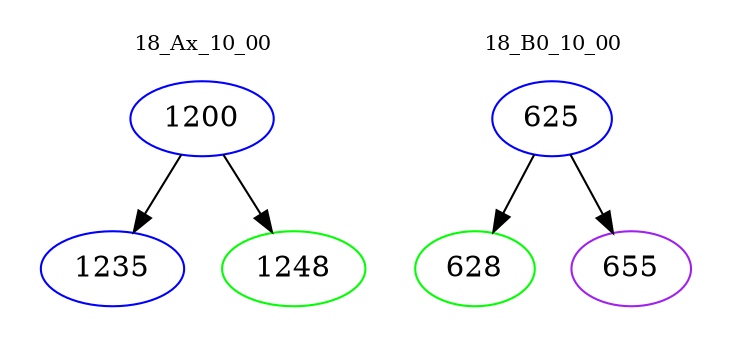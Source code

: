 digraph{
subgraph cluster_0 {
color = white
label = "18_Ax_10_00";
fontsize=10;
T0_1200 [label="1200", color="blue"]
T0_1200 -> T0_1235 [color="black"]
T0_1235 [label="1235", color="blue"]
T0_1200 -> T0_1248 [color="black"]
T0_1248 [label="1248", color="green"]
}
subgraph cluster_1 {
color = white
label = "18_B0_10_00";
fontsize=10;
T1_625 [label="625", color="blue"]
T1_625 -> T1_628 [color="black"]
T1_628 [label="628", color="green"]
T1_625 -> T1_655 [color="black"]
T1_655 [label="655", color="purple"]
}
}
